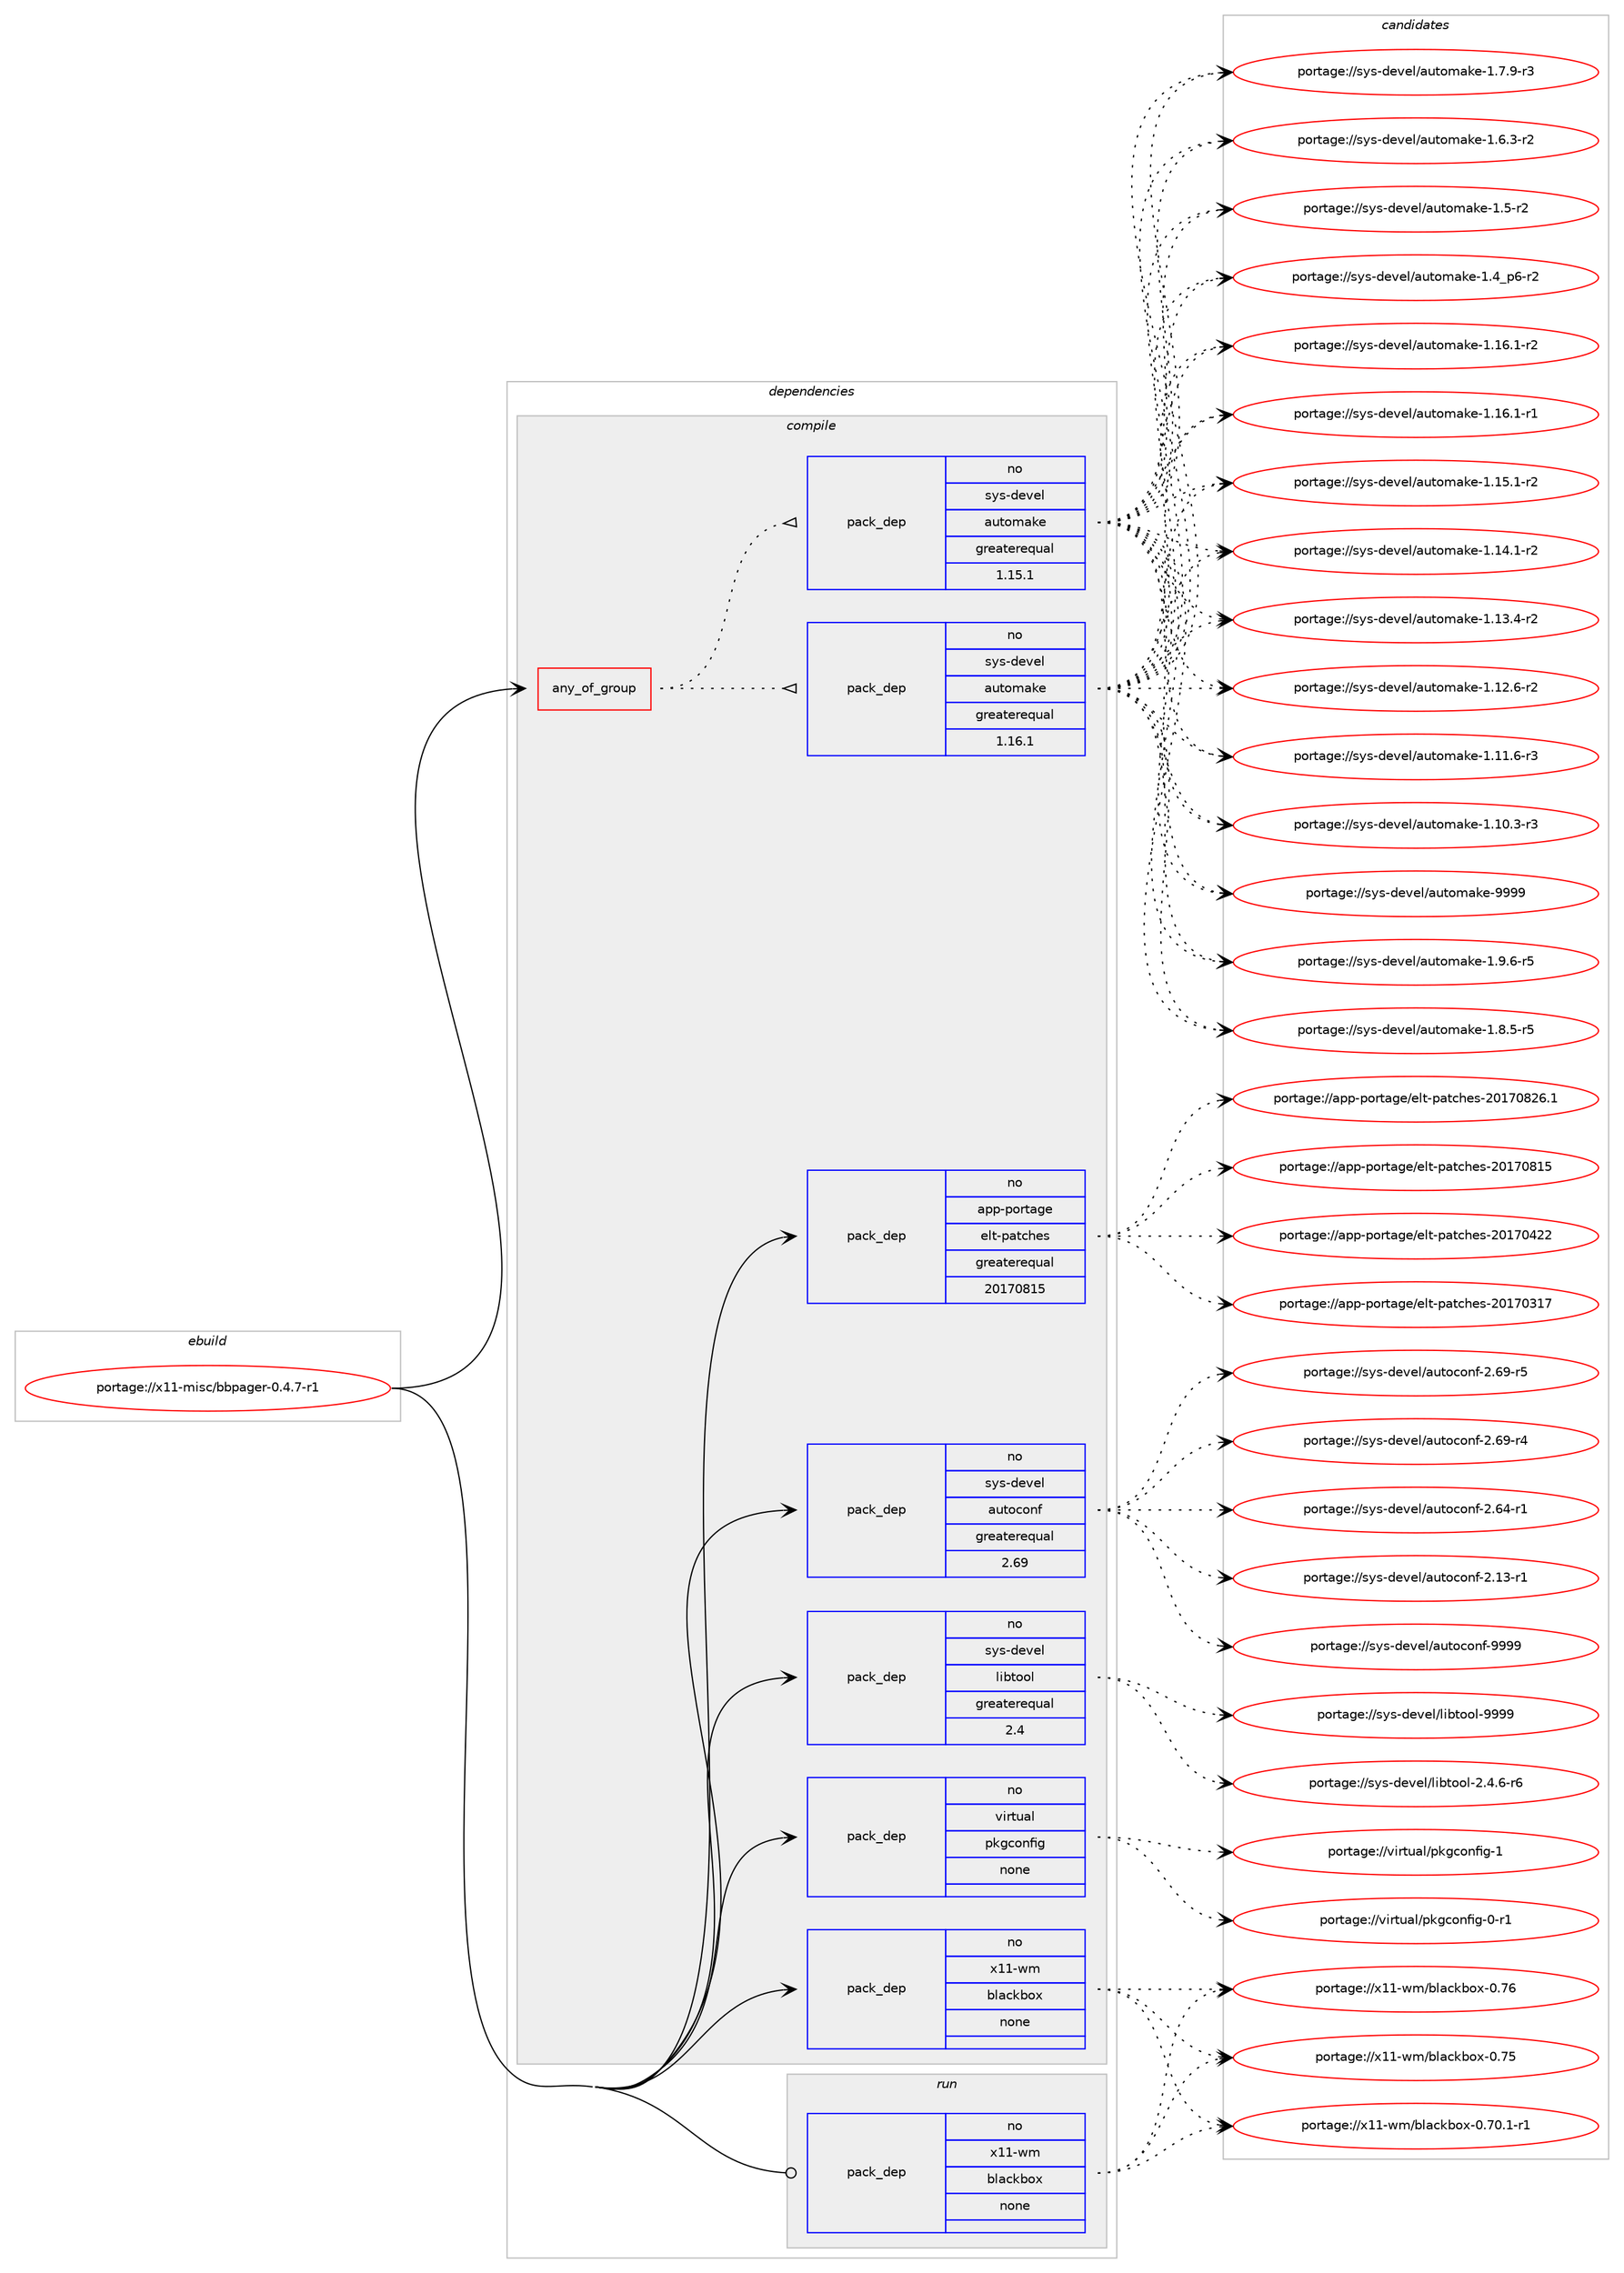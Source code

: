 digraph prolog {

# *************
# Graph options
# *************

newrank=true;
concentrate=true;
compound=true;
graph [rankdir=LR,fontname=Helvetica,fontsize=10,ranksep=1.5];#, ranksep=2.5, nodesep=0.2];
edge  [arrowhead=vee];
node  [fontname=Helvetica,fontsize=10];

# **********
# The ebuild
# **********

subgraph cluster_leftcol {
color=gray;
rank=same;
label=<<i>ebuild</i>>;
id [label="portage://x11-misc/bbpager-0.4.7-r1", color=red, width=4, href="../x11-misc/bbpager-0.4.7-r1.svg"];
}

# ****************
# The dependencies
# ****************

subgraph cluster_midcol {
color=gray;
label=<<i>dependencies</i>>;
subgraph cluster_compile {
fillcolor="#eeeeee";
style=filled;
label=<<i>compile</i>>;
subgraph any184 {
dependency11882 [label=<<TABLE BORDER="0" CELLBORDER="1" CELLSPACING="0" CELLPADDING="4"><TR><TD CELLPADDING="10">any_of_group</TD></TR></TABLE>>, shape=none, color=red];subgraph pack10164 {
dependency11883 [label=<<TABLE BORDER="0" CELLBORDER="1" CELLSPACING="0" CELLPADDING="4" WIDTH="220"><TR><TD ROWSPAN="6" CELLPADDING="30">pack_dep</TD></TR><TR><TD WIDTH="110">no</TD></TR><TR><TD>sys-devel</TD></TR><TR><TD>automake</TD></TR><TR><TD>greaterequal</TD></TR><TR><TD>1.16.1</TD></TR></TABLE>>, shape=none, color=blue];
}
dependency11882:e -> dependency11883:w [weight=20,style="dotted",arrowhead="oinv"];
subgraph pack10165 {
dependency11884 [label=<<TABLE BORDER="0" CELLBORDER="1" CELLSPACING="0" CELLPADDING="4" WIDTH="220"><TR><TD ROWSPAN="6" CELLPADDING="30">pack_dep</TD></TR><TR><TD WIDTH="110">no</TD></TR><TR><TD>sys-devel</TD></TR><TR><TD>automake</TD></TR><TR><TD>greaterequal</TD></TR><TR><TD>1.15.1</TD></TR></TABLE>>, shape=none, color=blue];
}
dependency11882:e -> dependency11884:w [weight=20,style="dotted",arrowhead="oinv"];
}
id:e -> dependency11882:w [weight=20,style="solid",arrowhead="vee"];
subgraph pack10166 {
dependency11885 [label=<<TABLE BORDER="0" CELLBORDER="1" CELLSPACING="0" CELLPADDING="4" WIDTH="220"><TR><TD ROWSPAN="6" CELLPADDING="30">pack_dep</TD></TR><TR><TD WIDTH="110">no</TD></TR><TR><TD>app-portage</TD></TR><TR><TD>elt-patches</TD></TR><TR><TD>greaterequal</TD></TR><TR><TD>20170815</TD></TR></TABLE>>, shape=none, color=blue];
}
id:e -> dependency11885:w [weight=20,style="solid",arrowhead="vee"];
subgraph pack10167 {
dependency11886 [label=<<TABLE BORDER="0" CELLBORDER="1" CELLSPACING="0" CELLPADDING="4" WIDTH="220"><TR><TD ROWSPAN="6" CELLPADDING="30">pack_dep</TD></TR><TR><TD WIDTH="110">no</TD></TR><TR><TD>sys-devel</TD></TR><TR><TD>autoconf</TD></TR><TR><TD>greaterequal</TD></TR><TR><TD>2.69</TD></TR></TABLE>>, shape=none, color=blue];
}
id:e -> dependency11886:w [weight=20,style="solid",arrowhead="vee"];
subgraph pack10168 {
dependency11887 [label=<<TABLE BORDER="0" CELLBORDER="1" CELLSPACING="0" CELLPADDING="4" WIDTH="220"><TR><TD ROWSPAN="6" CELLPADDING="30">pack_dep</TD></TR><TR><TD WIDTH="110">no</TD></TR><TR><TD>sys-devel</TD></TR><TR><TD>libtool</TD></TR><TR><TD>greaterequal</TD></TR><TR><TD>2.4</TD></TR></TABLE>>, shape=none, color=blue];
}
id:e -> dependency11887:w [weight=20,style="solid",arrowhead="vee"];
subgraph pack10169 {
dependency11888 [label=<<TABLE BORDER="0" CELLBORDER="1" CELLSPACING="0" CELLPADDING="4" WIDTH="220"><TR><TD ROWSPAN="6" CELLPADDING="30">pack_dep</TD></TR><TR><TD WIDTH="110">no</TD></TR><TR><TD>virtual</TD></TR><TR><TD>pkgconfig</TD></TR><TR><TD>none</TD></TR><TR><TD></TD></TR></TABLE>>, shape=none, color=blue];
}
id:e -> dependency11888:w [weight=20,style="solid",arrowhead="vee"];
subgraph pack10170 {
dependency11889 [label=<<TABLE BORDER="0" CELLBORDER="1" CELLSPACING="0" CELLPADDING="4" WIDTH="220"><TR><TD ROWSPAN="6" CELLPADDING="30">pack_dep</TD></TR><TR><TD WIDTH="110">no</TD></TR><TR><TD>x11-wm</TD></TR><TR><TD>blackbox</TD></TR><TR><TD>none</TD></TR><TR><TD></TD></TR></TABLE>>, shape=none, color=blue];
}
id:e -> dependency11889:w [weight=20,style="solid",arrowhead="vee"];
}
subgraph cluster_compileandrun {
fillcolor="#eeeeee";
style=filled;
label=<<i>compile and run</i>>;
}
subgraph cluster_run {
fillcolor="#eeeeee";
style=filled;
label=<<i>run</i>>;
subgraph pack10171 {
dependency11890 [label=<<TABLE BORDER="0" CELLBORDER="1" CELLSPACING="0" CELLPADDING="4" WIDTH="220"><TR><TD ROWSPAN="6" CELLPADDING="30">pack_dep</TD></TR><TR><TD WIDTH="110">no</TD></TR><TR><TD>x11-wm</TD></TR><TR><TD>blackbox</TD></TR><TR><TD>none</TD></TR><TR><TD></TD></TR></TABLE>>, shape=none, color=blue];
}
id:e -> dependency11890:w [weight=20,style="solid",arrowhead="odot"];
}
}

# **************
# The candidates
# **************

subgraph cluster_choices {
rank=same;
color=gray;
label=<<i>candidates</i>>;

subgraph choice10164 {
color=black;
nodesep=1;
choice115121115451001011181011084797117116111109971071014557575757 [label="portage://sys-devel/automake-9999", color=red, width=4,href="../sys-devel/automake-9999.svg"];
choice115121115451001011181011084797117116111109971071014549465746544511453 [label="portage://sys-devel/automake-1.9.6-r5", color=red, width=4,href="../sys-devel/automake-1.9.6-r5.svg"];
choice115121115451001011181011084797117116111109971071014549465646534511453 [label="portage://sys-devel/automake-1.8.5-r5", color=red, width=4,href="../sys-devel/automake-1.8.5-r5.svg"];
choice115121115451001011181011084797117116111109971071014549465546574511451 [label="portage://sys-devel/automake-1.7.9-r3", color=red, width=4,href="../sys-devel/automake-1.7.9-r3.svg"];
choice115121115451001011181011084797117116111109971071014549465446514511450 [label="portage://sys-devel/automake-1.6.3-r2", color=red, width=4,href="../sys-devel/automake-1.6.3-r2.svg"];
choice11512111545100101118101108479711711611110997107101454946534511450 [label="portage://sys-devel/automake-1.5-r2", color=red, width=4,href="../sys-devel/automake-1.5-r2.svg"];
choice115121115451001011181011084797117116111109971071014549465295112544511450 [label="portage://sys-devel/automake-1.4_p6-r2", color=red, width=4,href="../sys-devel/automake-1.4_p6-r2.svg"];
choice11512111545100101118101108479711711611110997107101454946495446494511450 [label="portage://sys-devel/automake-1.16.1-r2", color=red, width=4,href="../sys-devel/automake-1.16.1-r2.svg"];
choice11512111545100101118101108479711711611110997107101454946495446494511449 [label="portage://sys-devel/automake-1.16.1-r1", color=red, width=4,href="../sys-devel/automake-1.16.1-r1.svg"];
choice11512111545100101118101108479711711611110997107101454946495346494511450 [label="portage://sys-devel/automake-1.15.1-r2", color=red, width=4,href="../sys-devel/automake-1.15.1-r2.svg"];
choice11512111545100101118101108479711711611110997107101454946495246494511450 [label="portage://sys-devel/automake-1.14.1-r2", color=red, width=4,href="../sys-devel/automake-1.14.1-r2.svg"];
choice11512111545100101118101108479711711611110997107101454946495146524511450 [label="portage://sys-devel/automake-1.13.4-r2", color=red, width=4,href="../sys-devel/automake-1.13.4-r2.svg"];
choice11512111545100101118101108479711711611110997107101454946495046544511450 [label="portage://sys-devel/automake-1.12.6-r2", color=red, width=4,href="../sys-devel/automake-1.12.6-r2.svg"];
choice11512111545100101118101108479711711611110997107101454946494946544511451 [label="portage://sys-devel/automake-1.11.6-r3", color=red, width=4,href="../sys-devel/automake-1.11.6-r3.svg"];
choice11512111545100101118101108479711711611110997107101454946494846514511451 [label="portage://sys-devel/automake-1.10.3-r3", color=red, width=4,href="../sys-devel/automake-1.10.3-r3.svg"];
dependency11883:e -> choice115121115451001011181011084797117116111109971071014557575757:w [style=dotted,weight="100"];
dependency11883:e -> choice115121115451001011181011084797117116111109971071014549465746544511453:w [style=dotted,weight="100"];
dependency11883:e -> choice115121115451001011181011084797117116111109971071014549465646534511453:w [style=dotted,weight="100"];
dependency11883:e -> choice115121115451001011181011084797117116111109971071014549465546574511451:w [style=dotted,weight="100"];
dependency11883:e -> choice115121115451001011181011084797117116111109971071014549465446514511450:w [style=dotted,weight="100"];
dependency11883:e -> choice11512111545100101118101108479711711611110997107101454946534511450:w [style=dotted,weight="100"];
dependency11883:e -> choice115121115451001011181011084797117116111109971071014549465295112544511450:w [style=dotted,weight="100"];
dependency11883:e -> choice11512111545100101118101108479711711611110997107101454946495446494511450:w [style=dotted,weight="100"];
dependency11883:e -> choice11512111545100101118101108479711711611110997107101454946495446494511449:w [style=dotted,weight="100"];
dependency11883:e -> choice11512111545100101118101108479711711611110997107101454946495346494511450:w [style=dotted,weight="100"];
dependency11883:e -> choice11512111545100101118101108479711711611110997107101454946495246494511450:w [style=dotted,weight="100"];
dependency11883:e -> choice11512111545100101118101108479711711611110997107101454946495146524511450:w [style=dotted,weight="100"];
dependency11883:e -> choice11512111545100101118101108479711711611110997107101454946495046544511450:w [style=dotted,weight="100"];
dependency11883:e -> choice11512111545100101118101108479711711611110997107101454946494946544511451:w [style=dotted,weight="100"];
dependency11883:e -> choice11512111545100101118101108479711711611110997107101454946494846514511451:w [style=dotted,weight="100"];
}
subgraph choice10165 {
color=black;
nodesep=1;
choice115121115451001011181011084797117116111109971071014557575757 [label="portage://sys-devel/automake-9999", color=red, width=4,href="../sys-devel/automake-9999.svg"];
choice115121115451001011181011084797117116111109971071014549465746544511453 [label="portage://sys-devel/automake-1.9.6-r5", color=red, width=4,href="../sys-devel/automake-1.9.6-r5.svg"];
choice115121115451001011181011084797117116111109971071014549465646534511453 [label="portage://sys-devel/automake-1.8.5-r5", color=red, width=4,href="../sys-devel/automake-1.8.5-r5.svg"];
choice115121115451001011181011084797117116111109971071014549465546574511451 [label="portage://sys-devel/automake-1.7.9-r3", color=red, width=4,href="../sys-devel/automake-1.7.9-r3.svg"];
choice115121115451001011181011084797117116111109971071014549465446514511450 [label="portage://sys-devel/automake-1.6.3-r2", color=red, width=4,href="../sys-devel/automake-1.6.3-r2.svg"];
choice11512111545100101118101108479711711611110997107101454946534511450 [label="portage://sys-devel/automake-1.5-r2", color=red, width=4,href="../sys-devel/automake-1.5-r2.svg"];
choice115121115451001011181011084797117116111109971071014549465295112544511450 [label="portage://sys-devel/automake-1.4_p6-r2", color=red, width=4,href="../sys-devel/automake-1.4_p6-r2.svg"];
choice11512111545100101118101108479711711611110997107101454946495446494511450 [label="portage://sys-devel/automake-1.16.1-r2", color=red, width=4,href="../sys-devel/automake-1.16.1-r2.svg"];
choice11512111545100101118101108479711711611110997107101454946495446494511449 [label="portage://sys-devel/automake-1.16.1-r1", color=red, width=4,href="../sys-devel/automake-1.16.1-r1.svg"];
choice11512111545100101118101108479711711611110997107101454946495346494511450 [label="portage://sys-devel/automake-1.15.1-r2", color=red, width=4,href="../sys-devel/automake-1.15.1-r2.svg"];
choice11512111545100101118101108479711711611110997107101454946495246494511450 [label="portage://sys-devel/automake-1.14.1-r2", color=red, width=4,href="../sys-devel/automake-1.14.1-r2.svg"];
choice11512111545100101118101108479711711611110997107101454946495146524511450 [label="portage://sys-devel/automake-1.13.4-r2", color=red, width=4,href="../sys-devel/automake-1.13.4-r2.svg"];
choice11512111545100101118101108479711711611110997107101454946495046544511450 [label="portage://sys-devel/automake-1.12.6-r2", color=red, width=4,href="../sys-devel/automake-1.12.6-r2.svg"];
choice11512111545100101118101108479711711611110997107101454946494946544511451 [label="portage://sys-devel/automake-1.11.6-r3", color=red, width=4,href="../sys-devel/automake-1.11.6-r3.svg"];
choice11512111545100101118101108479711711611110997107101454946494846514511451 [label="portage://sys-devel/automake-1.10.3-r3", color=red, width=4,href="../sys-devel/automake-1.10.3-r3.svg"];
dependency11884:e -> choice115121115451001011181011084797117116111109971071014557575757:w [style=dotted,weight="100"];
dependency11884:e -> choice115121115451001011181011084797117116111109971071014549465746544511453:w [style=dotted,weight="100"];
dependency11884:e -> choice115121115451001011181011084797117116111109971071014549465646534511453:w [style=dotted,weight="100"];
dependency11884:e -> choice115121115451001011181011084797117116111109971071014549465546574511451:w [style=dotted,weight="100"];
dependency11884:e -> choice115121115451001011181011084797117116111109971071014549465446514511450:w [style=dotted,weight="100"];
dependency11884:e -> choice11512111545100101118101108479711711611110997107101454946534511450:w [style=dotted,weight="100"];
dependency11884:e -> choice115121115451001011181011084797117116111109971071014549465295112544511450:w [style=dotted,weight="100"];
dependency11884:e -> choice11512111545100101118101108479711711611110997107101454946495446494511450:w [style=dotted,weight="100"];
dependency11884:e -> choice11512111545100101118101108479711711611110997107101454946495446494511449:w [style=dotted,weight="100"];
dependency11884:e -> choice11512111545100101118101108479711711611110997107101454946495346494511450:w [style=dotted,weight="100"];
dependency11884:e -> choice11512111545100101118101108479711711611110997107101454946495246494511450:w [style=dotted,weight="100"];
dependency11884:e -> choice11512111545100101118101108479711711611110997107101454946495146524511450:w [style=dotted,weight="100"];
dependency11884:e -> choice11512111545100101118101108479711711611110997107101454946495046544511450:w [style=dotted,weight="100"];
dependency11884:e -> choice11512111545100101118101108479711711611110997107101454946494946544511451:w [style=dotted,weight="100"];
dependency11884:e -> choice11512111545100101118101108479711711611110997107101454946494846514511451:w [style=dotted,weight="100"];
}
subgraph choice10166 {
color=black;
nodesep=1;
choice971121124511211111411697103101471011081164511297116991041011154550484955485650544649 [label="portage://app-portage/elt-patches-20170826.1", color=red, width=4,href="../app-portage/elt-patches-20170826.1.svg"];
choice97112112451121111141169710310147101108116451129711699104101115455048495548564953 [label="portage://app-portage/elt-patches-20170815", color=red, width=4,href="../app-portage/elt-patches-20170815.svg"];
choice97112112451121111141169710310147101108116451129711699104101115455048495548525050 [label="portage://app-portage/elt-patches-20170422", color=red, width=4,href="../app-portage/elt-patches-20170422.svg"];
choice97112112451121111141169710310147101108116451129711699104101115455048495548514955 [label="portage://app-portage/elt-patches-20170317", color=red, width=4,href="../app-portage/elt-patches-20170317.svg"];
dependency11885:e -> choice971121124511211111411697103101471011081164511297116991041011154550484955485650544649:w [style=dotted,weight="100"];
dependency11885:e -> choice97112112451121111141169710310147101108116451129711699104101115455048495548564953:w [style=dotted,weight="100"];
dependency11885:e -> choice97112112451121111141169710310147101108116451129711699104101115455048495548525050:w [style=dotted,weight="100"];
dependency11885:e -> choice97112112451121111141169710310147101108116451129711699104101115455048495548514955:w [style=dotted,weight="100"];
}
subgraph choice10167 {
color=black;
nodesep=1;
choice115121115451001011181011084797117116111991111101024557575757 [label="portage://sys-devel/autoconf-9999", color=red, width=4,href="../sys-devel/autoconf-9999.svg"];
choice1151211154510010111810110847971171161119911111010245504654574511453 [label="portage://sys-devel/autoconf-2.69-r5", color=red, width=4,href="../sys-devel/autoconf-2.69-r5.svg"];
choice1151211154510010111810110847971171161119911111010245504654574511452 [label="portage://sys-devel/autoconf-2.69-r4", color=red, width=4,href="../sys-devel/autoconf-2.69-r4.svg"];
choice1151211154510010111810110847971171161119911111010245504654524511449 [label="portage://sys-devel/autoconf-2.64-r1", color=red, width=4,href="../sys-devel/autoconf-2.64-r1.svg"];
choice1151211154510010111810110847971171161119911111010245504649514511449 [label="portage://sys-devel/autoconf-2.13-r1", color=red, width=4,href="../sys-devel/autoconf-2.13-r1.svg"];
dependency11886:e -> choice115121115451001011181011084797117116111991111101024557575757:w [style=dotted,weight="100"];
dependency11886:e -> choice1151211154510010111810110847971171161119911111010245504654574511453:w [style=dotted,weight="100"];
dependency11886:e -> choice1151211154510010111810110847971171161119911111010245504654574511452:w [style=dotted,weight="100"];
dependency11886:e -> choice1151211154510010111810110847971171161119911111010245504654524511449:w [style=dotted,weight="100"];
dependency11886:e -> choice1151211154510010111810110847971171161119911111010245504649514511449:w [style=dotted,weight="100"];
}
subgraph choice10168 {
color=black;
nodesep=1;
choice1151211154510010111810110847108105981161111111084557575757 [label="portage://sys-devel/libtool-9999", color=red, width=4,href="../sys-devel/libtool-9999.svg"];
choice1151211154510010111810110847108105981161111111084550465246544511454 [label="portage://sys-devel/libtool-2.4.6-r6", color=red, width=4,href="../sys-devel/libtool-2.4.6-r6.svg"];
dependency11887:e -> choice1151211154510010111810110847108105981161111111084557575757:w [style=dotted,weight="100"];
dependency11887:e -> choice1151211154510010111810110847108105981161111111084550465246544511454:w [style=dotted,weight="100"];
}
subgraph choice10169 {
color=black;
nodesep=1;
choice1181051141161179710847112107103991111101021051034549 [label="portage://virtual/pkgconfig-1", color=red, width=4,href="../virtual/pkgconfig-1.svg"];
choice11810511411611797108471121071039911111010210510345484511449 [label="portage://virtual/pkgconfig-0-r1", color=red, width=4,href="../virtual/pkgconfig-0-r1.svg"];
dependency11888:e -> choice1181051141161179710847112107103991111101021051034549:w [style=dotted,weight="100"];
dependency11888:e -> choice11810511411611797108471121071039911111010210510345484511449:w [style=dotted,weight="100"];
}
subgraph choice10170 {
color=black;
nodesep=1;
choice12049494511910947981089799107981111204548465554 [label="portage://x11-wm/blackbox-0.76", color=red, width=4,href="../x11-wm/blackbox-0.76.svg"];
choice12049494511910947981089799107981111204548465553 [label="portage://x11-wm/blackbox-0.75", color=red, width=4,href="../x11-wm/blackbox-0.75.svg"];
choice1204949451191094798108979910798111120454846554846494511449 [label="portage://x11-wm/blackbox-0.70.1-r1", color=red, width=4,href="../x11-wm/blackbox-0.70.1-r1.svg"];
dependency11889:e -> choice12049494511910947981089799107981111204548465554:w [style=dotted,weight="100"];
dependency11889:e -> choice12049494511910947981089799107981111204548465553:w [style=dotted,weight="100"];
dependency11889:e -> choice1204949451191094798108979910798111120454846554846494511449:w [style=dotted,weight="100"];
}
subgraph choice10171 {
color=black;
nodesep=1;
choice12049494511910947981089799107981111204548465554 [label="portage://x11-wm/blackbox-0.76", color=red, width=4,href="../x11-wm/blackbox-0.76.svg"];
choice12049494511910947981089799107981111204548465553 [label="portage://x11-wm/blackbox-0.75", color=red, width=4,href="../x11-wm/blackbox-0.75.svg"];
choice1204949451191094798108979910798111120454846554846494511449 [label="portage://x11-wm/blackbox-0.70.1-r1", color=red, width=4,href="../x11-wm/blackbox-0.70.1-r1.svg"];
dependency11890:e -> choice12049494511910947981089799107981111204548465554:w [style=dotted,weight="100"];
dependency11890:e -> choice12049494511910947981089799107981111204548465553:w [style=dotted,weight="100"];
dependency11890:e -> choice1204949451191094798108979910798111120454846554846494511449:w [style=dotted,weight="100"];
}
}

}
